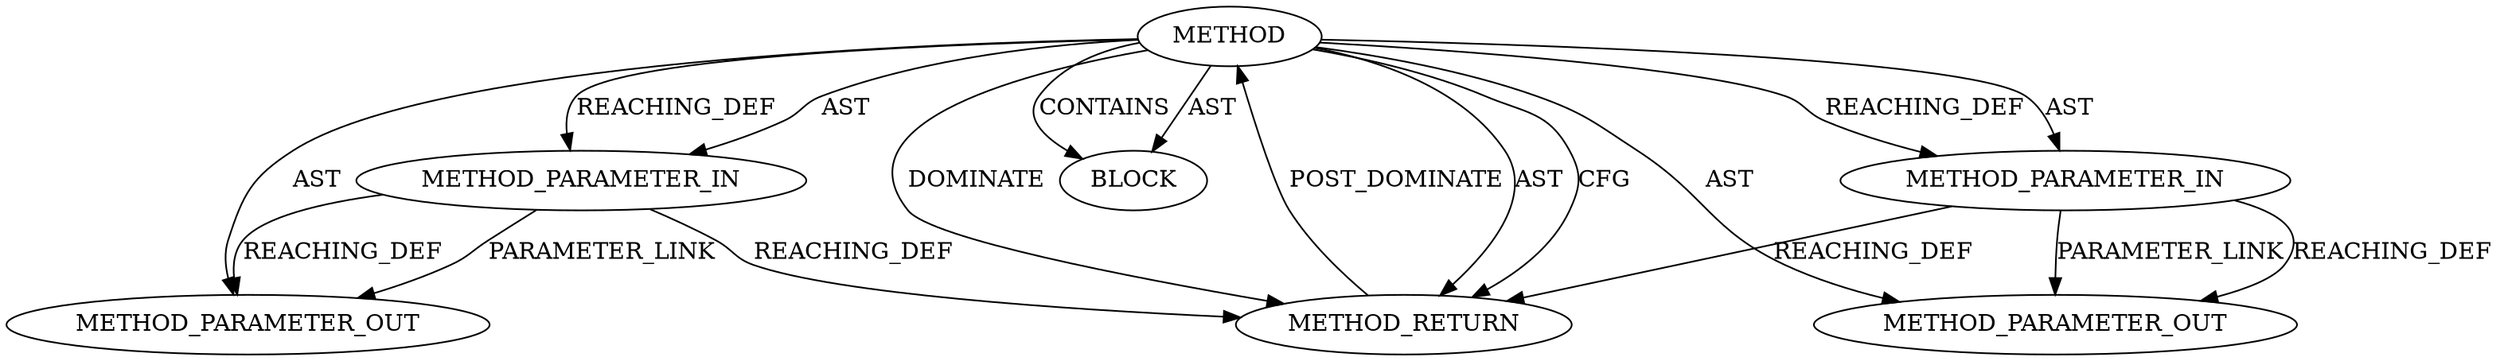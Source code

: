 digraph {
  13663 [label=METHOD_PARAMETER_OUT ORDER=1 CODE="p1" IS_VARIADIC=false TYPE_FULL_NAME="ANY" EVALUATION_STRATEGY="BY_VALUE" INDEX=1 NAME="p1"]
  12985 [label=METHOD AST_PARENT_TYPE="NAMESPACE_BLOCK" AST_PARENT_FULL_NAME="<global>" ORDER=0 CODE="<empty>" FULL_NAME="<operator>.xor" IS_EXTERNAL=true FILENAME="<empty>" SIGNATURE="" NAME="<operator>.xor"]
  13664 [label=METHOD_PARAMETER_OUT ORDER=2 CODE="p2" IS_VARIADIC=false TYPE_FULL_NAME="ANY" EVALUATION_STRATEGY="BY_VALUE" INDEX=2 NAME="p2"]
  12987 [label=METHOD_PARAMETER_IN ORDER=2 CODE="p2" IS_VARIADIC=false TYPE_FULL_NAME="ANY" EVALUATION_STRATEGY="BY_VALUE" INDEX=2 NAME="p2"]
  12988 [label=BLOCK ORDER=1 ARGUMENT_INDEX=1 CODE="<empty>" TYPE_FULL_NAME="ANY"]
  12989 [label=METHOD_RETURN ORDER=2 CODE="RET" TYPE_FULL_NAME="ANY" EVALUATION_STRATEGY="BY_VALUE"]
  12986 [label=METHOD_PARAMETER_IN ORDER=1 CODE="p1" IS_VARIADIC=false TYPE_FULL_NAME="ANY" EVALUATION_STRATEGY="BY_VALUE" INDEX=1 NAME="p1"]
  12985 -> 12989 [label=DOMINATE ]
  12985 -> 12988 [label=AST ]
  12986 -> 13663 [label=PARAMETER_LINK ]
  12985 -> 12986 [label=REACHING_DEF VARIABLE=""]
  12985 -> 13663 [label=AST ]
  12986 -> 13663 [label=REACHING_DEF VARIABLE="p1"]
  12985 -> 12988 [label=CONTAINS ]
  12986 -> 12989 [label=REACHING_DEF VARIABLE="p1"]
  12985 -> 12987 [label=AST ]
  12985 -> 12986 [label=AST ]
  12987 -> 12989 [label=REACHING_DEF VARIABLE="p2"]
  12985 -> 12987 [label=REACHING_DEF VARIABLE=""]
  12987 -> 13664 [label=PARAMETER_LINK ]
  12989 -> 12985 [label=POST_DOMINATE ]
  12985 -> 12989 [label=AST ]
  12985 -> 13664 [label=AST ]
  12985 -> 12989 [label=CFG ]
  12987 -> 13664 [label=REACHING_DEF VARIABLE="p2"]
}
